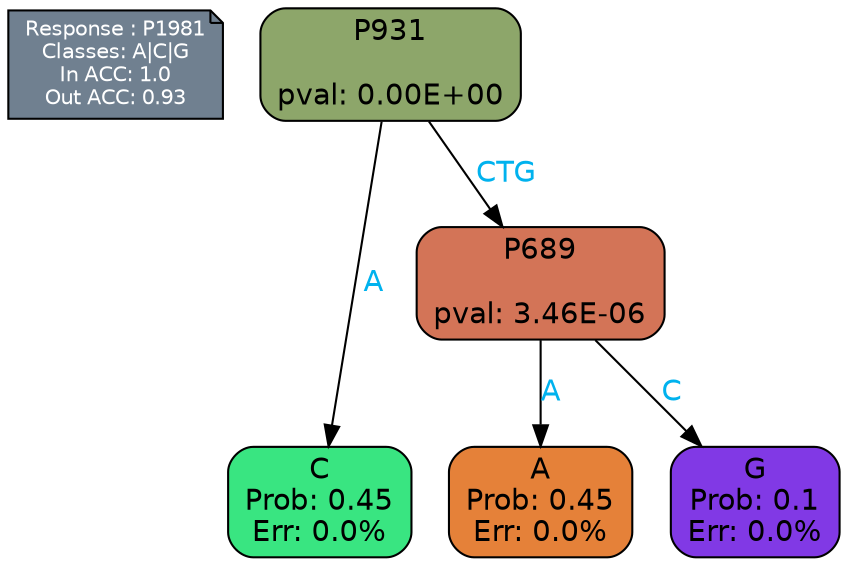 digraph Tree {
node [shape=box, style="filled, rounded", color="black", fontname=helvetica] ;
graph [ranksep=equally, splines=polylines, bgcolor=transparent, dpi=600] ;
edge [fontname=helvetica] ;
LEGEND [label="Response : P1981
Classes: A|C|G
In ACC: 1.0
Out ACC: 0.93
",shape=note,align=left,style=filled,fillcolor="slategray",fontcolor="white",fontsize=10];1 [label="P931

pval: 0.00E+00", fillcolor="#8da66a"] ;
2 [label="C
Prob: 0.45
Err: 0.0%", fillcolor="#39e581"] ;
3 [label="P689

pval: 3.46E-06", fillcolor="#d37457"] ;
4 [label="A
Prob: 0.45
Err: 0.0%", fillcolor="#e58139"] ;
5 [label="G
Prob: 0.1
Err: 0.0%", fillcolor="#8139e5"] ;
1 -> 2 [label="A",fontcolor=deepskyblue2] ;
1 -> 3 [label="CTG",fontcolor=deepskyblue2] ;
3 -> 4 [label="A",fontcolor=deepskyblue2] ;
3 -> 5 [label="C",fontcolor=deepskyblue2] ;
{rank = same; 2;4;5;}{rank = same; LEGEND;1;}}